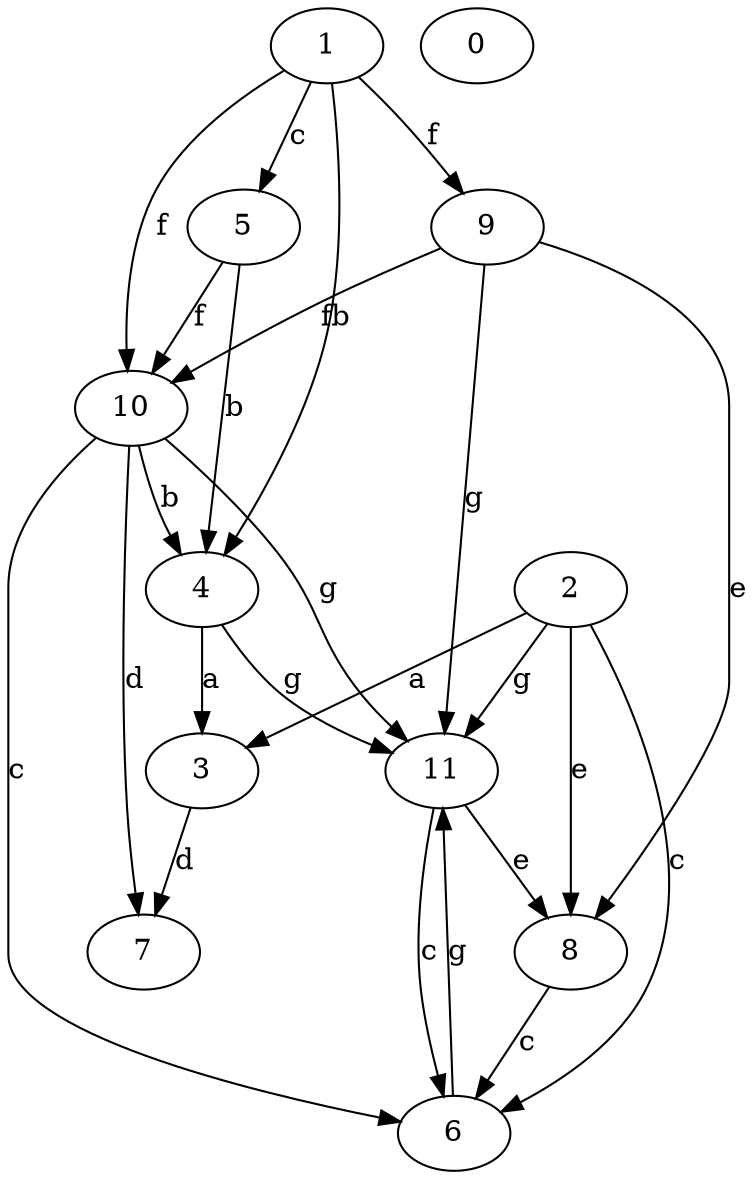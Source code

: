 strict digraph  {
1;
2;
3;
4;
5;
6;
7;
8;
9;
10;
0;
11;
1 -> 4  [label=b];
1 -> 5  [label=c];
1 -> 9  [label=f];
1 -> 10  [label=f];
2 -> 3  [label=a];
2 -> 6  [label=c];
2 -> 8  [label=e];
2 -> 11  [label=g];
3 -> 7  [label=d];
4 -> 3  [label=a];
4 -> 11  [label=g];
5 -> 4  [label=b];
5 -> 10  [label=f];
6 -> 11  [label=g];
8 -> 6  [label=c];
9 -> 8  [label=e];
9 -> 10  [label=f];
9 -> 11  [label=g];
10 -> 4  [label=b];
10 -> 6  [label=c];
10 -> 7  [label=d];
10 -> 11  [label=g];
11 -> 6  [label=c];
11 -> 8  [label=e];
}

